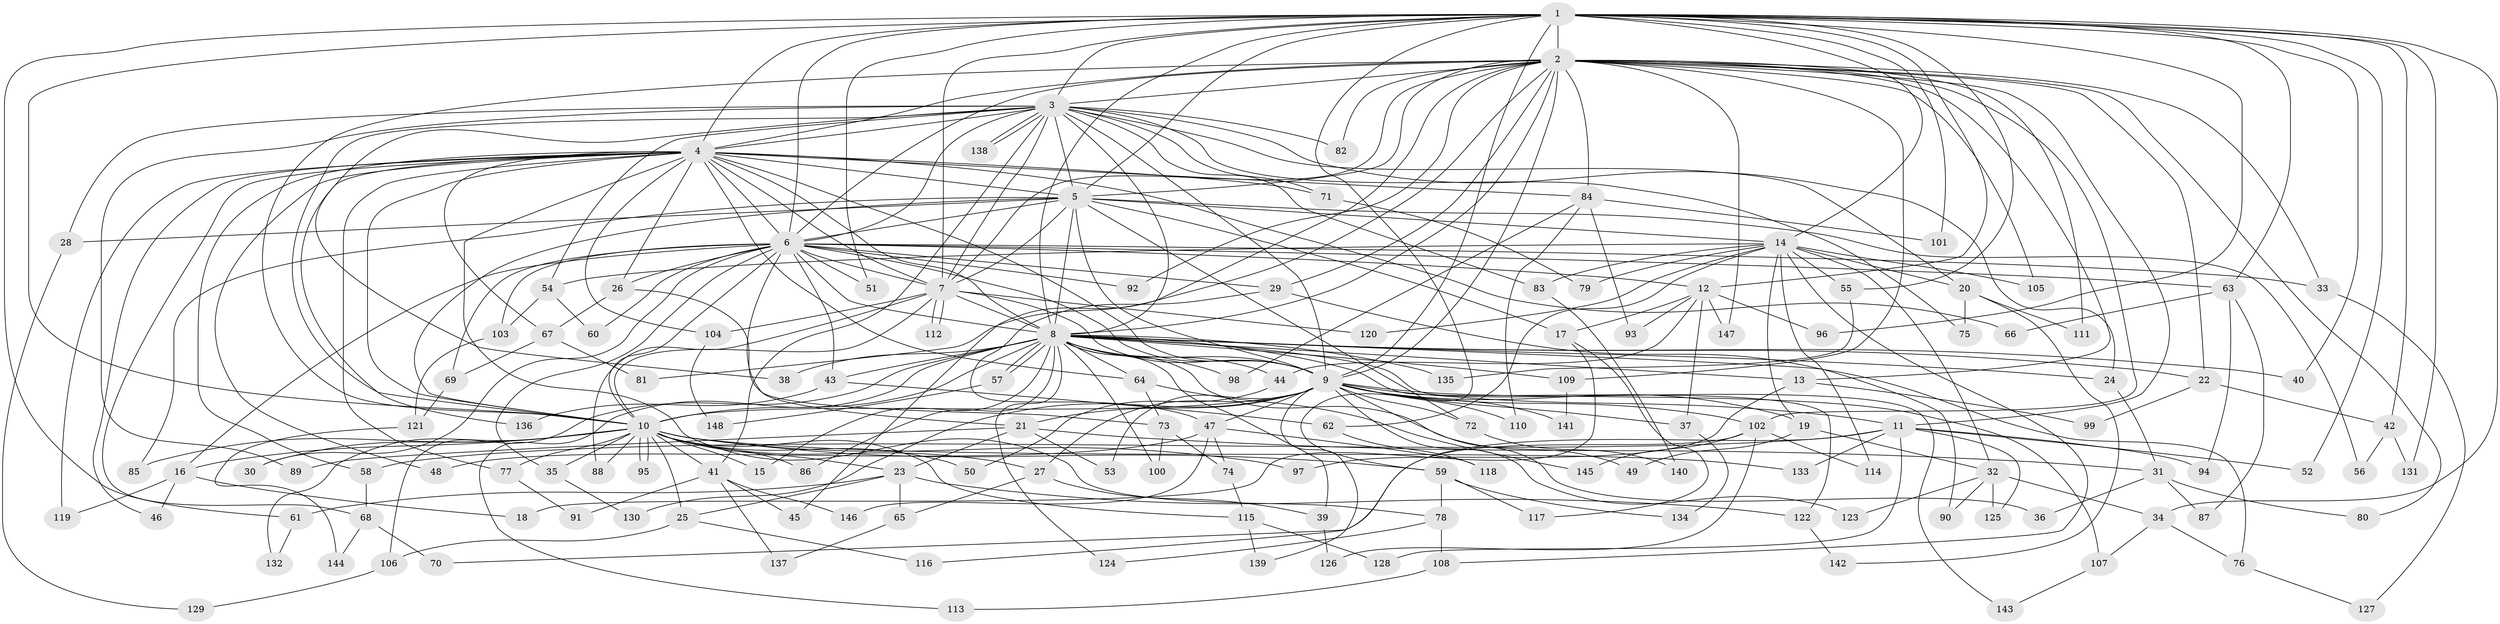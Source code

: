 // coarse degree distribution, {21: 0.011363636363636364, 25: 0.011363636363636364, 18: 0.011363636363636364, 20: 0.011363636363636364, 15: 0.011363636363636364, 24: 0.022727272727272728, 14: 0.011363636363636364, 31: 0.011363636363636364, 29: 0.011363636363636364, 8: 0.022727272727272728, 7: 0.011363636363636364, 4: 0.10227272727272728, 16: 0.011363636363636364, 2: 0.375, 5: 0.09090909090909091, 3: 0.22727272727272727, 6: 0.045454545454545456}
// Generated by graph-tools (version 1.1) at 2025/17/03/04/25 18:17:20]
// undirected, 148 vertices, 321 edges
graph export_dot {
graph [start="1"]
  node [color=gray90,style=filled];
  1;
  2;
  3;
  4;
  5;
  6;
  7;
  8;
  9;
  10;
  11;
  12;
  13;
  14;
  15;
  16;
  17;
  18;
  19;
  20;
  21;
  22;
  23;
  24;
  25;
  26;
  27;
  28;
  29;
  30;
  31;
  32;
  33;
  34;
  35;
  36;
  37;
  38;
  39;
  40;
  41;
  42;
  43;
  44;
  45;
  46;
  47;
  48;
  49;
  50;
  51;
  52;
  53;
  54;
  55;
  56;
  57;
  58;
  59;
  60;
  61;
  62;
  63;
  64;
  65;
  66;
  67;
  68;
  69;
  70;
  71;
  72;
  73;
  74;
  75;
  76;
  77;
  78;
  79;
  80;
  81;
  82;
  83;
  84;
  85;
  86;
  87;
  88;
  89;
  90;
  91;
  92;
  93;
  94;
  95;
  96;
  97;
  98;
  99;
  100;
  101;
  102;
  103;
  104;
  105;
  106;
  107;
  108;
  109;
  110;
  111;
  112;
  113;
  114;
  115;
  116;
  117;
  118;
  119;
  120;
  121;
  122;
  123;
  124;
  125;
  126;
  127;
  128;
  129;
  130;
  131;
  132;
  133;
  134;
  135;
  136;
  137;
  138;
  139;
  140;
  141;
  142;
  143;
  144;
  145;
  146;
  147;
  148;
  1 -- 2;
  1 -- 3;
  1 -- 4;
  1 -- 5;
  1 -- 6;
  1 -- 7;
  1 -- 8;
  1 -- 9;
  1 -- 10;
  1 -- 12;
  1 -- 14;
  1 -- 34;
  1 -- 40;
  1 -- 42;
  1 -- 51;
  1 -- 52;
  1 -- 55;
  1 -- 59;
  1 -- 61;
  1 -- 63;
  1 -- 96;
  1 -- 101;
  1 -- 131;
  2 -- 3;
  2 -- 4;
  2 -- 5;
  2 -- 6;
  2 -- 7;
  2 -- 8;
  2 -- 9;
  2 -- 10;
  2 -- 11;
  2 -- 13;
  2 -- 22;
  2 -- 29;
  2 -- 33;
  2 -- 45;
  2 -- 80;
  2 -- 81;
  2 -- 82;
  2 -- 84;
  2 -- 92;
  2 -- 102;
  2 -- 105;
  2 -- 109;
  2 -- 111;
  2 -- 147;
  3 -- 4;
  3 -- 5;
  3 -- 6;
  3 -- 7;
  3 -- 8;
  3 -- 9;
  3 -- 10;
  3 -- 20;
  3 -- 24;
  3 -- 28;
  3 -- 38;
  3 -- 41;
  3 -- 54;
  3 -- 71;
  3 -- 75;
  3 -- 82;
  3 -- 83;
  3 -- 89;
  3 -- 138;
  3 -- 138;
  4 -- 5;
  4 -- 6;
  4 -- 7;
  4 -- 8;
  4 -- 9;
  4 -- 10;
  4 -- 26;
  4 -- 46;
  4 -- 48;
  4 -- 58;
  4 -- 64;
  4 -- 66;
  4 -- 67;
  4 -- 68;
  4 -- 71;
  4 -- 77;
  4 -- 78;
  4 -- 84;
  4 -- 104;
  4 -- 119;
  4 -- 136;
  5 -- 6;
  5 -- 7;
  5 -- 8;
  5 -- 9;
  5 -- 10;
  5 -- 14;
  5 -- 17;
  5 -- 28;
  5 -- 56;
  5 -- 72;
  5 -- 85;
  6 -- 7;
  6 -- 8;
  6 -- 9;
  6 -- 10;
  6 -- 12;
  6 -- 16;
  6 -- 21;
  6 -- 26;
  6 -- 29;
  6 -- 30;
  6 -- 33;
  6 -- 35;
  6 -- 43;
  6 -- 51;
  6 -- 60;
  6 -- 63;
  6 -- 69;
  6 -- 92;
  6 -- 103;
  7 -- 8;
  7 -- 9;
  7 -- 10;
  7 -- 88;
  7 -- 104;
  7 -- 112;
  7 -- 112;
  7 -- 120;
  8 -- 9;
  8 -- 10;
  8 -- 13;
  8 -- 15;
  8 -- 22;
  8 -- 24;
  8 -- 38;
  8 -- 39;
  8 -- 40;
  8 -- 43;
  8 -- 44;
  8 -- 49;
  8 -- 57;
  8 -- 57;
  8 -- 64;
  8 -- 76;
  8 -- 86;
  8 -- 98;
  8 -- 100;
  8 -- 106;
  8 -- 109;
  8 -- 113;
  8 -- 122;
  8 -- 124;
  8 -- 135;
  8 -- 143;
  9 -- 10;
  9 -- 11;
  9 -- 19;
  9 -- 21;
  9 -- 27;
  9 -- 36;
  9 -- 37;
  9 -- 47;
  9 -- 53;
  9 -- 72;
  9 -- 102;
  9 -- 107;
  9 -- 110;
  9 -- 123;
  9 -- 130;
  9 -- 139;
  9 -- 141;
  10 -- 15;
  10 -- 16;
  10 -- 23;
  10 -- 25;
  10 -- 27;
  10 -- 30;
  10 -- 35;
  10 -- 41;
  10 -- 50;
  10 -- 59;
  10 -- 77;
  10 -- 85;
  10 -- 86;
  10 -- 88;
  10 -- 95;
  10 -- 95;
  10 -- 97;
  10 -- 115;
  10 -- 132;
  10 -- 133;
  11 -- 52;
  11 -- 58;
  11 -- 70;
  11 -- 94;
  11 -- 125;
  11 -- 128;
  11 -- 133;
  12 -- 17;
  12 -- 37;
  12 -- 44;
  12 -- 93;
  12 -- 96;
  12 -- 147;
  13 -- 97;
  13 -- 99;
  14 -- 19;
  14 -- 20;
  14 -- 32;
  14 -- 54;
  14 -- 55;
  14 -- 62;
  14 -- 79;
  14 -- 83;
  14 -- 105;
  14 -- 108;
  14 -- 114;
  14 -- 120;
  16 -- 18;
  16 -- 46;
  16 -- 119;
  17 -- 18;
  17 -- 117;
  19 -- 32;
  19 -- 49;
  20 -- 75;
  20 -- 111;
  20 -- 142;
  21 -- 23;
  21 -- 31;
  21 -- 53;
  21 -- 89;
  22 -- 42;
  22 -- 99;
  23 -- 25;
  23 -- 61;
  23 -- 65;
  23 -- 122;
  24 -- 31;
  25 -- 106;
  25 -- 116;
  26 -- 67;
  26 -- 73;
  27 -- 39;
  27 -- 65;
  28 -- 129;
  29 -- 47;
  29 -- 90;
  31 -- 36;
  31 -- 80;
  31 -- 87;
  32 -- 34;
  32 -- 90;
  32 -- 123;
  32 -- 125;
  33 -- 127;
  34 -- 76;
  34 -- 107;
  35 -- 130;
  37 -- 134;
  39 -- 126;
  41 -- 45;
  41 -- 91;
  41 -- 137;
  41 -- 146;
  42 -- 56;
  42 -- 131;
  43 -- 62;
  43 -- 136;
  44 -- 50;
  47 -- 48;
  47 -- 74;
  47 -- 118;
  47 -- 146;
  54 -- 60;
  54 -- 103;
  55 -- 135;
  57 -- 148;
  58 -- 68;
  59 -- 78;
  59 -- 117;
  59 -- 134;
  61 -- 132;
  62 -- 118;
  63 -- 66;
  63 -- 87;
  63 -- 94;
  64 -- 73;
  64 -- 145;
  65 -- 137;
  67 -- 69;
  67 -- 81;
  68 -- 70;
  68 -- 144;
  69 -- 121;
  71 -- 79;
  72 -- 140;
  73 -- 74;
  73 -- 100;
  74 -- 115;
  76 -- 127;
  77 -- 91;
  78 -- 108;
  78 -- 124;
  83 -- 140;
  84 -- 93;
  84 -- 98;
  84 -- 101;
  84 -- 110;
  102 -- 114;
  102 -- 116;
  102 -- 126;
  102 -- 145;
  103 -- 121;
  104 -- 148;
  106 -- 129;
  107 -- 143;
  108 -- 113;
  109 -- 141;
  115 -- 128;
  115 -- 139;
  121 -- 144;
  122 -- 142;
}
